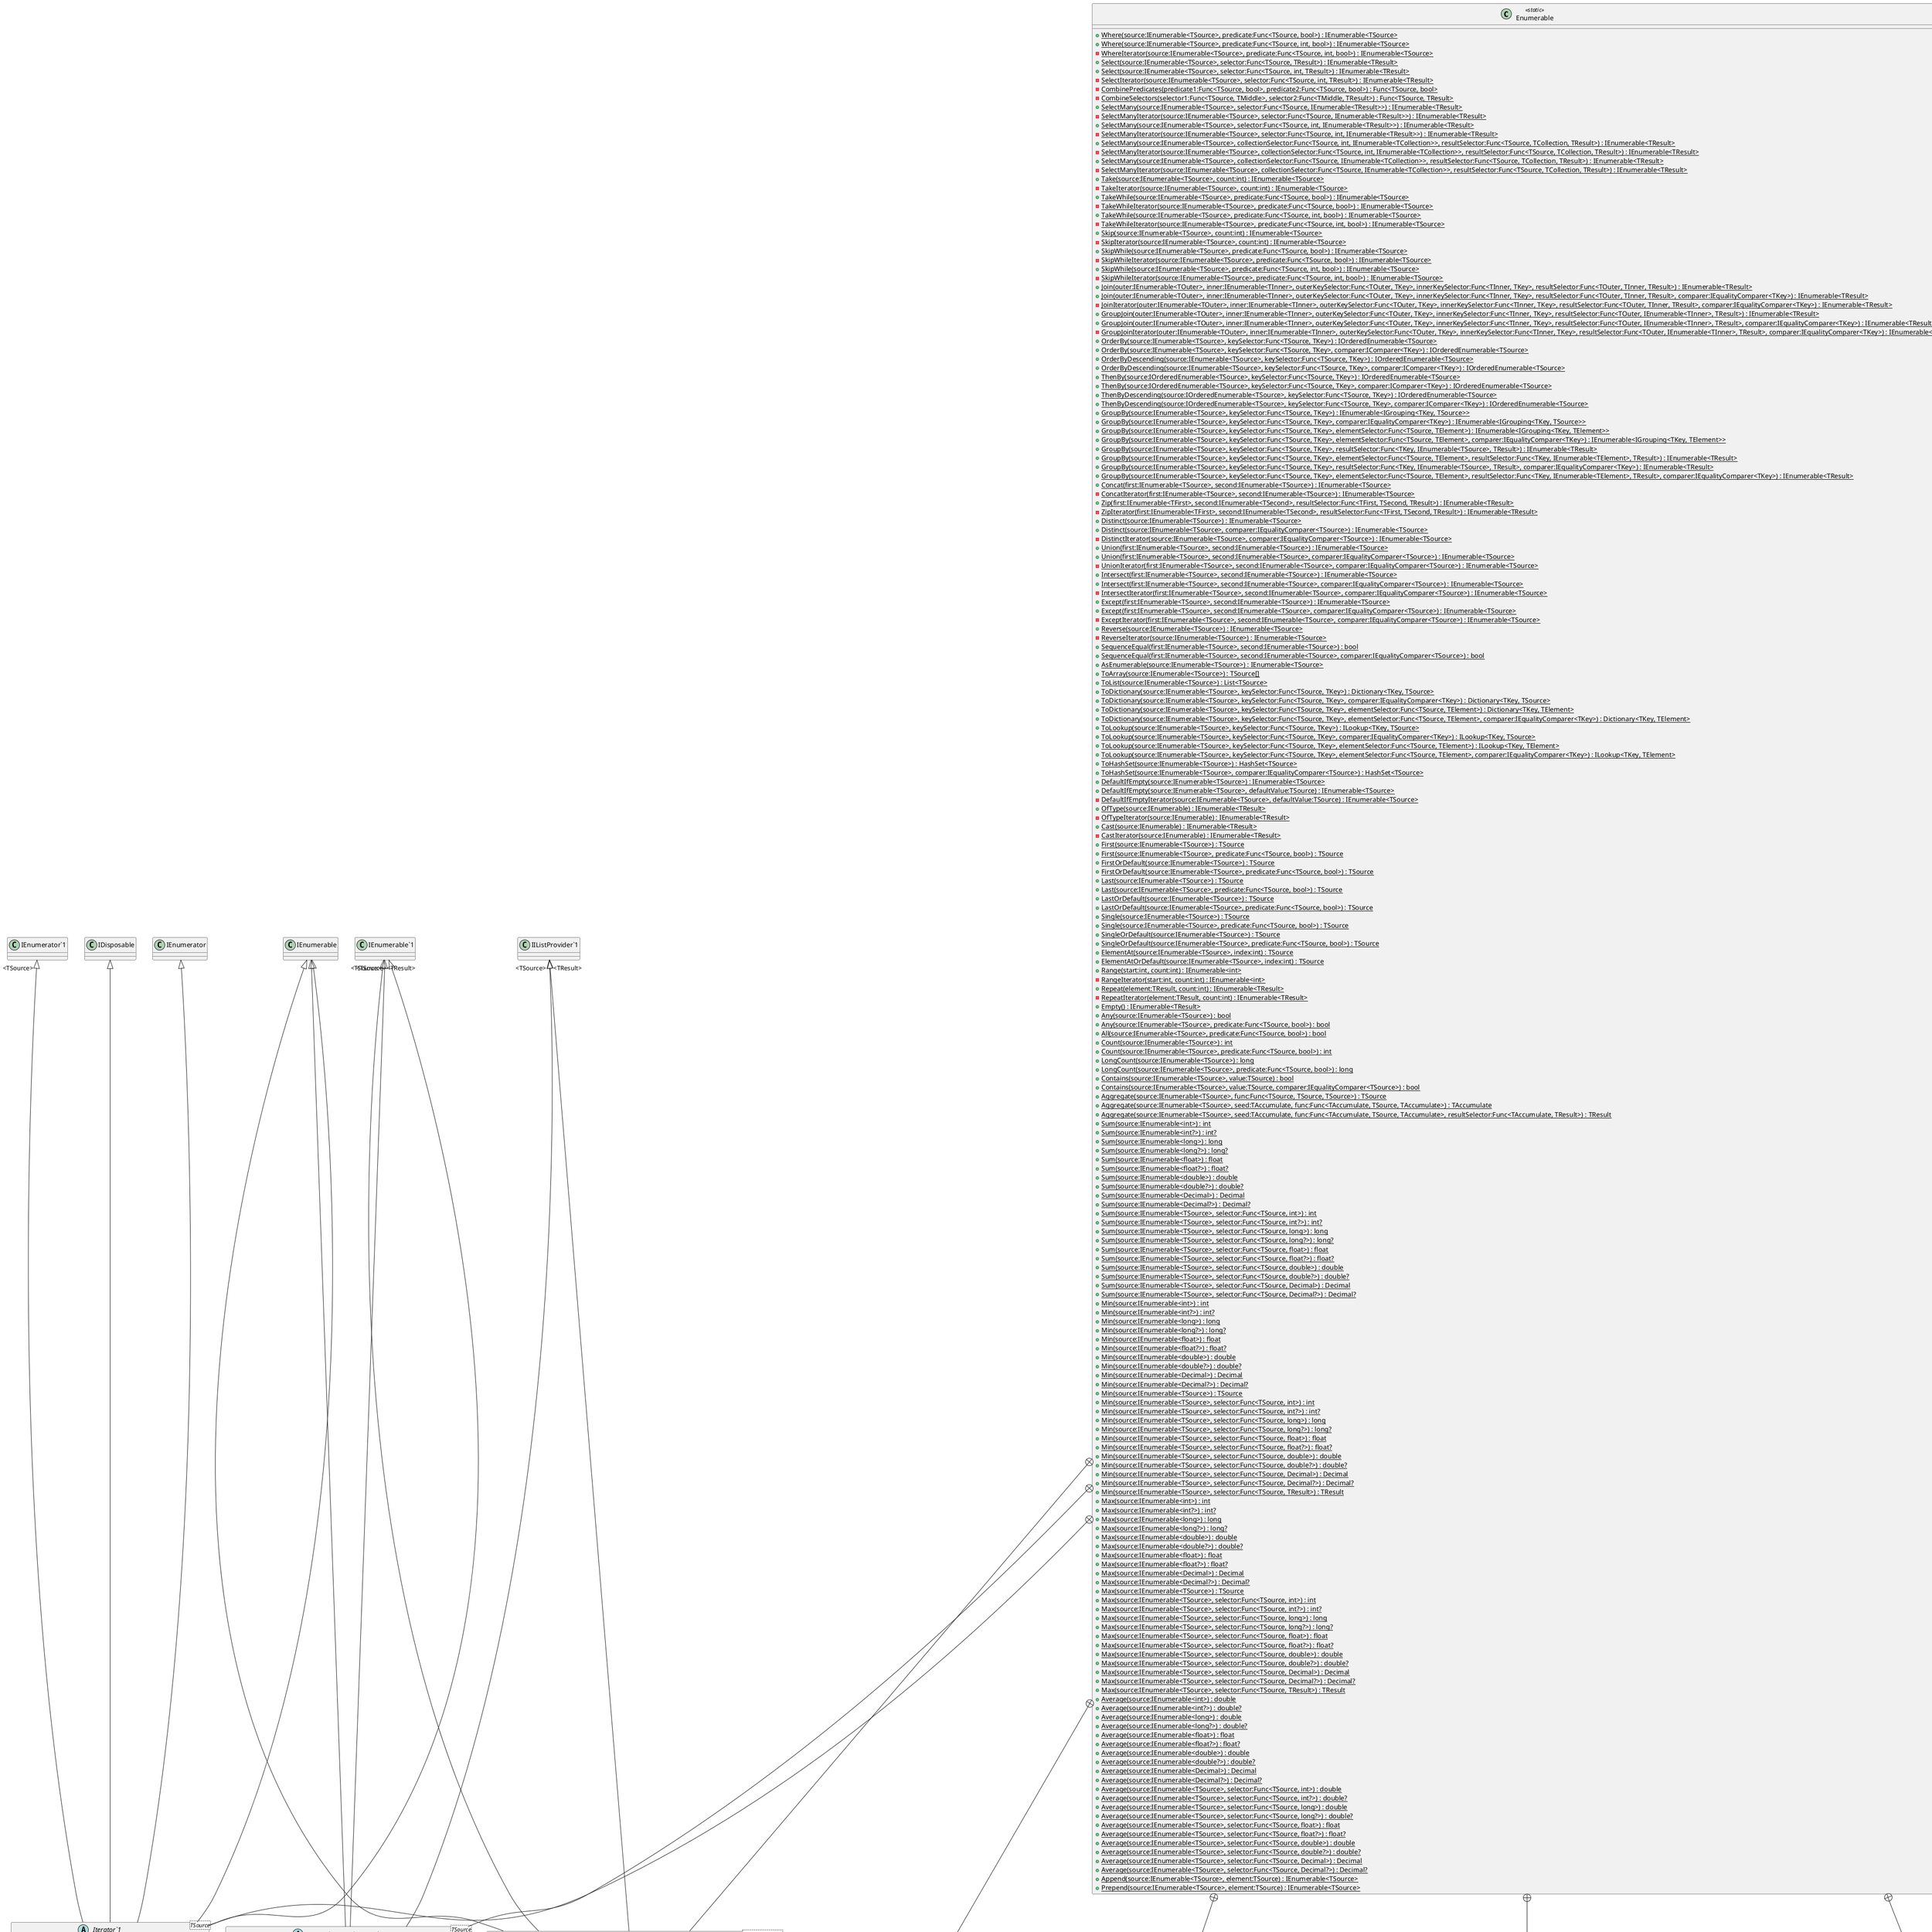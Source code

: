 @startuml
class Enumerable <<static>> {
    + {static} Where(source:IEnumerable<TSource>, predicate:Func<TSource, bool>) : IEnumerable<TSource>
    + {static} Where(source:IEnumerable<TSource>, predicate:Func<TSource, int, bool>) : IEnumerable<TSource>
    - {static} WhereIterator(source:IEnumerable<TSource>, predicate:Func<TSource, int, bool>) : IEnumerable<TSource>
    + {static} Select(source:IEnumerable<TSource>, selector:Func<TSource, TResult>) : IEnumerable<TResult>
    + {static} Select(source:IEnumerable<TSource>, selector:Func<TSource, int, TResult>) : IEnumerable<TResult>
    - {static} SelectIterator(source:IEnumerable<TSource>, selector:Func<TSource, int, TResult>) : IEnumerable<TResult>
    - {static} CombinePredicates(predicate1:Func<TSource, bool>, predicate2:Func<TSource, bool>) : Func<TSource, bool>
    - {static} CombineSelectors(selector1:Func<TSource, TMiddle>, selector2:Func<TMiddle, TResult>) : Func<TSource, TResult>
    + {static} SelectMany(source:IEnumerable<TSource>, selector:Func<TSource, IEnumerable<TResult>>) : IEnumerable<TResult>
    - {static} SelectManyIterator(source:IEnumerable<TSource>, selector:Func<TSource, IEnumerable<TResult>>) : IEnumerable<TResult>
    + {static} SelectMany(source:IEnumerable<TSource>, selector:Func<TSource, int, IEnumerable<TResult>>) : IEnumerable<TResult>
    - {static} SelectManyIterator(source:IEnumerable<TSource>, selector:Func<TSource, int, IEnumerable<TResult>>) : IEnumerable<TResult>
    + {static} SelectMany(source:IEnumerable<TSource>, collectionSelector:Func<TSource, int, IEnumerable<TCollection>>, resultSelector:Func<TSource, TCollection, TResult>) : IEnumerable<TResult>
    - {static} SelectManyIterator(source:IEnumerable<TSource>, collectionSelector:Func<TSource, int, IEnumerable<TCollection>>, resultSelector:Func<TSource, TCollection, TResult>) : IEnumerable<TResult>
    + {static} SelectMany(source:IEnumerable<TSource>, collectionSelector:Func<TSource, IEnumerable<TCollection>>, resultSelector:Func<TSource, TCollection, TResult>) : IEnumerable<TResult>
    - {static} SelectManyIterator(source:IEnumerable<TSource>, collectionSelector:Func<TSource, IEnumerable<TCollection>>, resultSelector:Func<TSource, TCollection, TResult>) : IEnumerable<TResult>
    + {static} Take(source:IEnumerable<TSource>, count:int) : IEnumerable<TSource>
    - {static} TakeIterator(source:IEnumerable<TSource>, count:int) : IEnumerable<TSource>
    + {static} TakeWhile(source:IEnumerable<TSource>, predicate:Func<TSource, bool>) : IEnumerable<TSource>
    - {static} TakeWhileIterator(source:IEnumerable<TSource>, predicate:Func<TSource, bool>) : IEnumerable<TSource>
    + {static} TakeWhile(source:IEnumerable<TSource>, predicate:Func<TSource, int, bool>) : IEnumerable<TSource>
    - {static} TakeWhileIterator(source:IEnumerable<TSource>, predicate:Func<TSource, int, bool>) : IEnumerable<TSource>
    + {static} Skip(source:IEnumerable<TSource>, count:int) : IEnumerable<TSource>
    - {static} SkipIterator(source:IEnumerable<TSource>, count:int) : IEnumerable<TSource>
    + {static} SkipWhile(source:IEnumerable<TSource>, predicate:Func<TSource, bool>) : IEnumerable<TSource>
    - {static} SkipWhileIterator(source:IEnumerable<TSource>, predicate:Func<TSource, bool>) : IEnumerable<TSource>
    + {static} SkipWhile(source:IEnumerable<TSource>, predicate:Func<TSource, int, bool>) : IEnumerable<TSource>
    - {static} SkipWhileIterator(source:IEnumerable<TSource>, predicate:Func<TSource, int, bool>) : IEnumerable<TSource>
    + {static} Join(outer:IEnumerable<TOuter>, inner:IEnumerable<TInner>, outerKeySelector:Func<TOuter, TKey>, innerKeySelector:Func<TInner, TKey>, resultSelector:Func<TOuter, TInner, TResult>) : IEnumerable<TResult>
    + {static} Join(outer:IEnumerable<TOuter>, inner:IEnumerable<TInner>, outerKeySelector:Func<TOuter, TKey>, innerKeySelector:Func<TInner, TKey>, resultSelector:Func<TOuter, TInner, TResult>, comparer:IEqualityComparer<TKey>) : IEnumerable<TResult>
    - {static} JoinIterator(outer:IEnumerable<TOuter>, inner:IEnumerable<TInner>, outerKeySelector:Func<TOuter, TKey>, innerKeySelector:Func<TInner, TKey>, resultSelector:Func<TOuter, TInner, TResult>, comparer:IEqualityComparer<TKey>) : IEnumerable<TResult>
    + {static} GroupJoin(outer:IEnumerable<TOuter>, inner:IEnumerable<TInner>, outerKeySelector:Func<TOuter, TKey>, innerKeySelector:Func<TInner, TKey>, resultSelector:Func<TOuter, IEnumerable<TInner>, TResult>) : IEnumerable<TResult>
    + {static} GroupJoin(outer:IEnumerable<TOuter>, inner:IEnumerable<TInner>, outerKeySelector:Func<TOuter, TKey>, innerKeySelector:Func<TInner, TKey>, resultSelector:Func<TOuter, IEnumerable<TInner>, TResult>, comparer:IEqualityComparer<TKey>) : IEnumerable<TResult>
    - {static} GroupJoinIterator(outer:IEnumerable<TOuter>, inner:IEnumerable<TInner>, outerKeySelector:Func<TOuter, TKey>, innerKeySelector:Func<TInner, TKey>, resultSelector:Func<TOuter, IEnumerable<TInner>, TResult>, comparer:IEqualityComparer<TKey>) : IEnumerable<TResult>
    + {static} OrderBy(source:IEnumerable<TSource>, keySelector:Func<TSource, TKey>) : IOrderedEnumerable<TSource>
    + {static} OrderBy(source:IEnumerable<TSource>, keySelector:Func<TSource, TKey>, comparer:IComparer<TKey>) : IOrderedEnumerable<TSource>
    + {static} OrderByDescending(source:IEnumerable<TSource>, keySelector:Func<TSource, TKey>) : IOrderedEnumerable<TSource>
    + {static} OrderByDescending(source:IEnumerable<TSource>, keySelector:Func<TSource, TKey>, comparer:IComparer<TKey>) : IOrderedEnumerable<TSource>
    + {static} ThenBy(source:IOrderedEnumerable<TSource>, keySelector:Func<TSource, TKey>) : IOrderedEnumerable<TSource>
    + {static} ThenBy(source:IOrderedEnumerable<TSource>, keySelector:Func<TSource, TKey>, comparer:IComparer<TKey>) : IOrderedEnumerable<TSource>
    + {static} ThenByDescending(source:IOrderedEnumerable<TSource>, keySelector:Func<TSource, TKey>) : IOrderedEnumerable<TSource>
    + {static} ThenByDescending(source:IOrderedEnumerable<TSource>, keySelector:Func<TSource, TKey>, comparer:IComparer<TKey>) : IOrderedEnumerable<TSource>
    + {static} GroupBy(source:IEnumerable<TSource>, keySelector:Func<TSource, TKey>) : IEnumerable<IGrouping<TKey, TSource>>
    + {static} GroupBy(source:IEnumerable<TSource>, keySelector:Func<TSource, TKey>, comparer:IEqualityComparer<TKey>) : IEnumerable<IGrouping<TKey, TSource>>
    + {static} GroupBy(source:IEnumerable<TSource>, keySelector:Func<TSource, TKey>, elementSelector:Func<TSource, TElement>) : IEnumerable<IGrouping<TKey, TElement>>
    + {static} GroupBy(source:IEnumerable<TSource>, keySelector:Func<TSource, TKey>, elementSelector:Func<TSource, TElement>, comparer:IEqualityComparer<TKey>) : IEnumerable<IGrouping<TKey, TElement>>
    + {static} GroupBy(source:IEnumerable<TSource>, keySelector:Func<TSource, TKey>, resultSelector:Func<TKey, IEnumerable<TSource>, TResult>) : IEnumerable<TResult>
    + {static} GroupBy(source:IEnumerable<TSource>, keySelector:Func<TSource, TKey>, elementSelector:Func<TSource, TElement>, resultSelector:Func<TKey, IEnumerable<TElement>, TResult>) : IEnumerable<TResult>
    + {static} GroupBy(source:IEnumerable<TSource>, keySelector:Func<TSource, TKey>, resultSelector:Func<TKey, IEnumerable<TSource>, TResult>, comparer:IEqualityComparer<TKey>) : IEnumerable<TResult>
    + {static} GroupBy(source:IEnumerable<TSource>, keySelector:Func<TSource, TKey>, elementSelector:Func<TSource, TElement>, resultSelector:Func<TKey, IEnumerable<TElement>, TResult>, comparer:IEqualityComparer<TKey>) : IEnumerable<TResult>
    + {static} Concat(first:IEnumerable<TSource>, second:IEnumerable<TSource>) : IEnumerable<TSource>
    - {static} ConcatIterator(first:IEnumerable<TSource>, second:IEnumerable<TSource>) : IEnumerable<TSource>
    + {static} Zip(first:IEnumerable<TFirst>, second:IEnumerable<TSecond>, resultSelector:Func<TFirst, TSecond, TResult>) : IEnumerable<TResult>
    - {static} ZipIterator(first:IEnumerable<TFirst>, second:IEnumerable<TSecond>, resultSelector:Func<TFirst, TSecond, TResult>) : IEnumerable<TResult>
    + {static} Distinct(source:IEnumerable<TSource>) : IEnumerable<TSource>
    + {static} Distinct(source:IEnumerable<TSource>, comparer:IEqualityComparer<TSource>) : IEnumerable<TSource>
    - {static} DistinctIterator(source:IEnumerable<TSource>, comparer:IEqualityComparer<TSource>) : IEnumerable<TSource>
    + {static} Union(first:IEnumerable<TSource>, second:IEnumerable<TSource>) : IEnumerable<TSource>
    + {static} Union(first:IEnumerable<TSource>, second:IEnumerable<TSource>, comparer:IEqualityComparer<TSource>) : IEnumerable<TSource>
    - {static} UnionIterator(first:IEnumerable<TSource>, second:IEnumerable<TSource>, comparer:IEqualityComparer<TSource>) : IEnumerable<TSource>
    + {static} Intersect(first:IEnumerable<TSource>, second:IEnumerable<TSource>) : IEnumerable<TSource>
    + {static} Intersect(first:IEnumerable<TSource>, second:IEnumerable<TSource>, comparer:IEqualityComparer<TSource>) : IEnumerable<TSource>
    - {static} IntersectIterator(first:IEnumerable<TSource>, second:IEnumerable<TSource>, comparer:IEqualityComparer<TSource>) : IEnumerable<TSource>
    + {static} Except(first:IEnumerable<TSource>, second:IEnumerable<TSource>) : IEnumerable<TSource>
    + {static} Except(first:IEnumerable<TSource>, second:IEnumerable<TSource>, comparer:IEqualityComparer<TSource>) : IEnumerable<TSource>
    - {static} ExceptIterator(first:IEnumerable<TSource>, second:IEnumerable<TSource>, comparer:IEqualityComparer<TSource>) : IEnumerable<TSource>
    + {static} Reverse(source:IEnumerable<TSource>) : IEnumerable<TSource>
    - {static} ReverseIterator(source:IEnumerable<TSource>) : IEnumerable<TSource>
    + {static} SequenceEqual(first:IEnumerable<TSource>, second:IEnumerable<TSource>) : bool
    + {static} SequenceEqual(first:IEnumerable<TSource>, second:IEnumerable<TSource>, comparer:IEqualityComparer<TSource>) : bool
    + {static} AsEnumerable(source:IEnumerable<TSource>) : IEnumerable<TSource>
    + {static} ToArray(source:IEnumerable<TSource>) : TSource[]
    + {static} ToList(source:IEnumerable<TSource>) : List<TSource>
    + {static} ToDictionary(source:IEnumerable<TSource>, keySelector:Func<TSource, TKey>) : Dictionary<TKey, TSource>
    + {static} ToDictionary(source:IEnumerable<TSource>, keySelector:Func<TSource, TKey>, comparer:IEqualityComparer<TKey>) : Dictionary<TKey, TSource>
    + {static} ToDictionary(source:IEnumerable<TSource>, keySelector:Func<TSource, TKey>, elementSelector:Func<TSource, TElement>) : Dictionary<TKey, TElement>
    + {static} ToDictionary(source:IEnumerable<TSource>, keySelector:Func<TSource, TKey>, elementSelector:Func<TSource, TElement>, comparer:IEqualityComparer<TKey>) : Dictionary<TKey, TElement>
    + {static} ToLookup(source:IEnumerable<TSource>, keySelector:Func<TSource, TKey>) : ILookup<TKey, TSource>
    + {static} ToLookup(source:IEnumerable<TSource>, keySelector:Func<TSource, TKey>, comparer:IEqualityComparer<TKey>) : ILookup<TKey, TSource>
    + {static} ToLookup(source:IEnumerable<TSource>, keySelector:Func<TSource, TKey>, elementSelector:Func<TSource, TElement>) : ILookup<TKey, TElement>
    + {static} ToLookup(source:IEnumerable<TSource>, keySelector:Func<TSource, TKey>, elementSelector:Func<TSource, TElement>, comparer:IEqualityComparer<TKey>) : ILookup<TKey, TElement>
    + {static} ToHashSet(source:IEnumerable<TSource>) : HashSet<TSource>
    + {static} ToHashSet(source:IEnumerable<TSource>, comparer:IEqualityComparer<TSource>) : HashSet<TSource>
    + {static} DefaultIfEmpty(source:IEnumerable<TSource>) : IEnumerable<TSource>
    + {static} DefaultIfEmpty(source:IEnumerable<TSource>, defaultValue:TSource) : IEnumerable<TSource>
    - {static} DefaultIfEmptyIterator(source:IEnumerable<TSource>, defaultValue:TSource) : IEnumerable<TSource>
    + {static} OfType(source:IEnumerable) : IEnumerable<TResult>
    - {static} OfTypeIterator(source:IEnumerable) : IEnumerable<TResult>
    + {static} Cast(source:IEnumerable) : IEnumerable<TResult>
    - {static} CastIterator(source:IEnumerable) : IEnumerable<TResult>
    + {static} First(source:IEnumerable<TSource>) : TSource
    + {static} First(source:IEnumerable<TSource>, predicate:Func<TSource, bool>) : TSource
    + {static} FirstOrDefault(source:IEnumerable<TSource>) : TSource
    + {static} FirstOrDefault(source:IEnumerable<TSource>, predicate:Func<TSource, bool>) : TSource
    + {static} Last(source:IEnumerable<TSource>) : TSource
    + {static} Last(source:IEnumerable<TSource>, predicate:Func<TSource, bool>) : TSource
    + {static} LastOrDefault(source:IEnumerable<TSource>) : TSource
    + {static} LastOrDefault(source:IEnumerable<TSource>, predicate:Func<TSource, bool>) : TSource
    + {static} Single(source:IEnumerable<TSource>) : TSource
    + {static} Single(source:IEnumerable<TSource>, predicate:Func<TSource, bool>) : TSource
    + {static} SingleOrDefault(source:IEnumerable<TSource>) : TSource
    + {static} SingleOrDefault(source:IEnumerable<TSource>, predicate:Func<TSource, bool>) : TSource
    + {static} ElementAt(source:IEnumerable<TSource>, index:int) : TSource
    + {static} ElementAtOrDefault(source:IEnumerable<TSource>, index:int) : TSource
    + {static} Range(start:int, count:int) : IEnumerable<int>
    - {static} RangeIterator(start:int, count:int) : IEnumerable<int>
    + {static} Repeat(element:TResult, count:int) : IEnumerable<TResult>
    - {static} RepeatIterator(element:TResult, count:int) : IEnumerable<TResult>
    + {static} Empty() : IEnumerable<TResult>
    + {static} Any(source:IEnumerable<TSource>) : bool
    + {static} Any(source:IEnumerable<TSource>, predicate:Func<TSource, bool>) : bool
    + {static} All(source:IEnumerable<TSource>, predicate:Func<TSource, bool>) : bool
    + {static} Count(source:IEnumerable<TSource>) : int
    + {static} Count(source:IEnumerable<TSource>, predicate:Func<TSource, bool>) : int
    + {static} LongCount(source:IEnumerable<TSource>) : long
    + {static} LongCount(source:IEnumerable<TSource>, predicate:Func<TSource, bool>) : long
    + {static} Contains(source:IEnumerable<TSource>, value:TSource) : bool
    + {static} Contains(source:IEnumerable<TSource>, value:TSource, comparer:IEqualityComparer<TSource>) : bool
    + {static} Aggregate(source:IEnumerable<TSource>, func:Func<TSource, TSource, TSource>) : TSource
    + {static} Aggregate(source:IEnumerable<TSource>, seed:TAccumulate, func:Func<TAccumulate, TSource, TAccumulate>) : TAccumulate
    + {static} Aggregate(source:IEnumerable<TSource>, seed:TAccumulate, func:Func<TAccumulate, TSource, TAccumulate>, resultSelector:Func<TAccumulate, TResult>) : TResult
    + {static} Sum(source:IEnumerable<int>) : int
    + {static} Sum(source:IEnumerable<int?>) : int?
    + {static} Sum(source:IEnumerable<long>) : long
    + {static} Sum(source:IEnumerable<long?>) : long?
    + {static} Sum(source:IEnumerable<float>) : float
    + {static} Sum(source:IEnumerable<float?>) : float?
    + {static} Sum(source:IEnumerable<double>) : double
    + {static} Sum(source:IEnumerable<double?>) : double?
    + {static} Sum(source:IEnumerable<Decimal>) : Decimal
    + {static} Sum(source:IEnumerable<Decimal?>) : Decimal?
    + {static} Sum(source:IEnumerable<TSource>, selector:Func<TSource, int>) : int
    + {static} Sum(source:IEnumerable<TSource>, selector:Func<TSource, int?>) : int?
    + {static} Sum(source:IEnumerable<TSource>, selector:Func<TSource, long>) : long
    + {static} Sum(source:IEnumerable<TSource>, selector:Func<TSource, long?>) : long?
    + {static} Sum(source:IEnumerable<TSource>, selector:Func<TSource, float>) : float
    + {static} Sum(source:IEnumerable<TSource>, selector:Func<TSource, float?>) : float?
    + {static} Sum(source:IEnumerable<TSource>, selector:Func<TSource, double>) : double
    + {static} Sum(source:IEnumerable<TSource>, selector:Func<TSource, double?>) : double?
    + {static} Sum(source:IEnumerable<TSource>, selector:Func<TSource, Decimal>) : Decimal
    + {static} Sum(source:IEnumerable<TSource>, selector:Func<TSource, Decimal?>) : Decimal?
    + {static} Min(source:IEnumerable<int>) : int
    + {static} Min(source:IEnumerable<int?>) : int?
    + {static} Min(source:IEnumerable<long>) : long
    + {static} Min(source:IEnumerable<long?>) : long?
    + {static} Min(source:IEnumerable<float>) : float
    + {static} Min(source:IEnumerable<float?>) : float?
    + {static} Min(source:IEnumerable<double>) : double
    + {static} Min(source:IEnumerable<double?>) : double?
    + {static} Min(source:IEnumerable<Decimal>) : Decimal
    + {static} Min(source:IEnumerable<Decimal?>) : Decimal?
    + {static} Min(source:IEnumerable<TSource>) : TSource
    + {static} Min(source:IEnumerable<TSource>, selector:Func<TSource, int>) : int
    + {static} Min(source:IEnumerable<TSource>, selector:Func<TSource, int?>) : int?
    + {static} Min(source:IEnumerable<TSource>, selector:Func<TSource, long>) : long
    + {static} Min(source:IEnumerable<TSource>, selector:Func<TSource, long?>) : long?
    + {static} Min(source:IEnumerable<TSource>, selector:Func<TSource, float>) : float
    + {static} Min(source:IEnumerable<TSource>, selector:Func<TSource, float?>) : float?
    + {static} Min(source:IEnumerable<TSource>, selector:Func<TSource, double>) : double
    + {static} Min(source:IEnumerable<TSource>, selector:Func<TSource, double?>) : double?
    + {static} Min(source:IEnumerable<TSource>, selector:Func<TSource, Decimal>) : Decimal
    + {static} Min(source:IEnumerable<TSource>, selector:Func<TSource, Decimal?>) : Decimal?
    + {static} Min(source:IEnumerable<TSource>, selector:Func<TSource, TResult>) : TResult
    + {static} Max(source:IEnumerable<int>) : int
    + {static} Max(source:IEnumerable<int?>) : int?
    + {static} Max(source:IEnumerable<long>) : long
    + {static} Max(source:IEnumerable<long?>) : long?
    + {static} Max(source:IEnumerable<double>) : double
    + {static} Max(source:IEnumerable<double?>) : double?
    + {static} Max(source:IEnumerable<float>) : float
    + {static} Max(source:IEnumerable<float?>) : float?
    + {static} Max(source:IEnumerable<Decimal>) : Decimal
    + {static} Max(source:IEnumerable<Decimal?>) : Decimal?
    + {static} Max(source:IEnumerable<TSource>) : TSource
    + {static} Max(source:IEnumerable<TSource>, selector:Func<TSource, int>) : int
    + {static} Max(source:IEnumerable<TSource>, selector:Func<TSource, int?>) : int?
    + {static} Max(source:IEnumerable<TSource>, selector:Func<TSource, long>) : long
    + {static} Max(source:IEnumerable<TSource>, selector:Func<TSource, long?>) : long?
    + {static} Max(source:IEnumerable<TSource>, selector:Func<TSource, float>) : float
    + {static} Max(source:IEnumerable<TSource>, selector:Func<TSource, float?>) : float?
    + {static} Max(source:IEnumerable<TSource>, selector:Func<TSource, double>) : double
    + {static} Max(source:IEnumerable<TSource>, selector:Func<TSource, double?>) : double?
    + {static} Max(source:IEnumerable<TSource>, selector:Func<TSource, Decimal>) : Decimal
    + {static} Max(source:IEnumerable<TSource>, selector:Func<TSource, Decimal?>) : Decimal?
    + {static} Max(source:IEnumerable<TSource>, selector:Func<TSource, TResult>) : TResult
    + {static} Average(source:IEnumerable<int>) : double
    + {static} Average(source:IEnumerable<int?>) : double?
    + {static} Average(source:IEnumerable<long>) : double
    + {static} Average(source:IEnumerable<long?>) : double?
    + {static} Average(source:IEnumerable<float>) : float
    + {static} Average(source:IEnumerable<float?>) : float?
    + {static} Average(source:IEnumerable<double>) : double
    + {static} Average(source:IEnumerable<double?>) : double?
    + {static} Average(source:IEnumerable<Decimal>) : Decimal
    + {static} Average(source:IEnumerable<Decimal?>) : Decimal?
    + {static} Average(source:IEnumerable<TSource>, selector:Func<TSource, int>) : double
    + {static} Average(source:IEnumerable<TSource>, selector:Func<TSource, int?>) : double?
    + {static} Average(source:IEnumerable<TSource>, selector:Func<TSource, long>) : double
    + {static} Average(source:IEnumerable<TSource>, selector:Func<TSource, long?>) : double?
    + {static} Average(source:IEnumerable<TSource>, selector:Func<TSource, float>) : float
    + {static} Average(source:IEnumerable<TSource>, selector:Func<TSource, float?>) : float?
    + {static} Average(source:IEnumerable<TSource>, selector:Func<TSource, double>) : double
    + {static} Average(source:IEnumerable<TSource>, selector:Func<TSource, double?>) : double?
    + {static} Average(source:IEnumerable<TSource>, selector:Func<TSource, Decimal>) : Decimal
    + {static} Average(source:IEnumerable<TSource>, selector:Func<TSource, Decimal?>) : Decimal?
    + {static} Append(source:IEnumerable<TSource>, element:TSource) : IEnumerable<TSource>
    + {static} Prepend(source:IEnumerable<TSource>, element:TSource) : IEnumerable<TSource>
}
abstract class "Iterator`1"<TSource> {
    - threadId : int
    <<internal>> state : int
    <<internal>> current : TSource
    + Iterator()
    + Current : TSource <<get>>
    + {abstract} Clone() : Enumerable.Iterator<TSource>
    + <<virtual>> Dispose() : void
    + GetEnumerator() : IEnumerator<TSource>
    + {abstract} MoveNext() : bool
    + {abstract} Select(selector:Func<TSource, TResult>) : IEnumerable<TResult>
    + {abstract} Where(predicate:Func<TSource, bool>) : IEnumerable<TSource>
    Current : object <<get>>
    GetEnumerator() : IEnumerator
    Reset() : void
}
class "WhereEnumerableIterator`1"<TSource> {
    - source : IEnumerable<TSource>
    - predicate : Func<TSource, bool>
    - enumerator : IEnumerator<TSource>
    + WhereEnumerableIterator(source:IEnumerable<TSource>, predicate:Func<TSource, bool>)
    + <<override>> Clone() : Enumerable.Iterator<TSource>
    + <<override>> Dispose() : void
    + <<override>> MoveNext() : bool
    + <<override>> Select(selector:Func<TSource, TResult>) : IEnumerable<TResult>
    + <<override>> Where(predicate:Func<TSource, bool>) : IEnumerable<TSource>
}
class "WhereArrayIterator`1"<TSource> {
    - source : TSource[]
    - predicate : Func<TSource, bool>
    - index : int
    + WhereArrayIterator(source:TSource[], predicate:Func<TSource, bool>)
    + <<override>> Clone() : Enumerable.Iterator<TSource>
    + <<override>> MoveNext() : bool
    + <<override>> Select(selector:Func<TSource, TResult>) : IEnumerable<TResult>
    + <<override>> Where(predicate:Func<TSource, bool>) : IEnumerable<TSource>
}
class "WhereListIterator`1"<TSource> {
    - source : List<TSource>
    - predicate : Func<TSource, bool>
    - enumerator : List<TSource>.Enumerator
    + WhereListIterator(source:List<TSource>, predicate:Func<TSource, bool>)
    + <<override>> Clone() : Enumerable.Iterator<TSource>
    + <<override>> MoveNext() : bool
    + <<override>> Select(selector:Func<TSource, TResult>) : IEnumerable<TResult>
    + <<override>> Where(predicate:Func<TSource, bool>) : IEnumerable<TSource>
}
class "SelectEnumerableIterator`2"<TSource,TResult> {
    - <<readonly>> _source : IEnumerable<TSource>
    - <<readonly>> _selector : Func<TSource, TResult>
    - _enumerator : IEnumerator<TSource>
    + SelectEnumerableIterator(source:IEnumerable<TSource>, selector:Func<TSource, TResult>)
    + <<override>> Clone() : Enumerable.Iterator<TResult>
    + <<override>> Dispose() : void
    + <<override>> MoveNext() : bool
    + <<override>> Select(selector:Func<TResult, TResult2>) : IEnumerable<TResult2>
    + <<override>> Where(predicate:Func<TResult, bool>) : IEnumerable<TResult>
    + ToArray() : TResult[]
    + ToList() : List<TResult>
    + GetCount(onlyIfCheap:bool) : int
}
class "WhereSelectEnumerableIterator`2"<TSource,TResult> {
    - source : IEnumerable<TSource>
    - predicate : Func<TSource, bool>
    - selector : Func<TSource, TResult>
    - enumerator : IEnumerator<TSource>
    + WhereSelectEnumerableIterator(source:IEnumerable<TSource>, predicate:Func<TSource, bool>, selector:Func<TSource, TResult>)
    + <<override>> Clone() : Enumerable.Iterator<TResult>
    + <<override>> Dispose() : void
    + <<override>> MoveNext() : bool
    + <<override>> Select(selector:Func<TResult, TResult2>) : IEnumerable<TResult2>
    + <<override>> Where(predicate:Func<TResult, bool>) : IEnumerable<TResult>
}
class "WhereSelectArrayIterator`2"<TSource,TResult> {
    - source : TSource[]
    - predicate : Func<TSource, bool>
    - selector : Func<TSource, TResult>
    - index : int
    + WhereSelectArrayIterator(source:TSource[], predicate:Func<TSource, bool>, selector:Func<TSource, TResult>)
    + <<override>> Clone() : Enumerable.Iterator<TResult>
    + <<override>> MoveNext() : bool
    + <<override>> Select(selector:Func<TResult, TResult2>) : IEnumerable<TResult2>
    + <<override>> Where(predicate:Func<TResult, bool>) : IEnumerable<TResult>
}
class "WhereSelectListIterator`2"<TSource,TResult> {
    - source : List<TSource>
    - predicate : Func<TSource, bool>
    - selector : Func<TSource, TResult>
    - enumerator : List<TSource>.Enumerator
    + WhereSelectListIterator(source:List<TSource>, predicate:Func<TSource, bool>, selector:Func<TSource, TResult>)
    + <<override>> Clone() : Enumerable.Iterator<TResult>
    + <<override>> MoveNext() : bool
    + <<override>> Select(selector:Func<TResult, TResult2>) : IEnumerable<TResult2>
    + <<override>> Where(predicate:Func<TResult, bool>) : IEnumerable<TResult>
}
abstract class "AppendPrependIterator`1"<TSource> {
    # <<readonly>> _source : IEnumerable<TSource>
    # enumerator : IEnumerator<TSource>
    # AppendPrependIterator(source:IEnumerable<TSource>)
    # GetSourceEnumerator() : void
    + {abstract} Append(item:TSource) : Enumerable.AppendPrependIterator<TSource>
    + {abstract} Prepend(item:TSource) : Enumerable.AppendPrependIterator<TSource>
    # LoadFromEnumerator() : bool
    + <<override>> Dispose() : void
    + <<override>> Select(selector:Func<TSource, TResult>) : IEnumerable<TResult>
    + <<override>> Where(predicate:Func<TSource, bool>) : IEnumerable<TSource>
    + {abstract} ToArray() : TSource[]
    + {abstract} ToList() : List<TSource>
    + {abstract} GetCount(onlyIfCheap:bool) : int
}
class "AppendPrepend1Iterator`1"<TSource> {
    - <<readonly>> _item : TSource
    - <<readonly>> _appending : bool
    + AppendPrepend1Iterator(source:IEnumerable<TSource>, item:TSource, appending:bool)
    + <<override>> Clone() : Enumerable.Iterator<TSource>
    + <<override>> MoveNext() : bool
    + <<override>> Append(item:TSource) : Enumerable.AppendPrependIterator<TSource>
    + <<override>> Prepend(item:TSource) : Enumerable.AppendPrependIterator<TSource>
    - LazyToArray() : TSource[]
    + <<override>> ToArray() : TSource[]
    + <<override>> ToList() : List<TSource>
    + <<override>> GetCount(onlyIfCheap:bool) : int
}
class "AppendPrependN`1"<TSource> {
    - <<readonly>> _prepended : SingleLinkedNode<TSource>
    - <<readonly>> _appended : SingleLinkedNode<TSource>
    - <<readonly>> _prependCount : int
    - <<readonly>> _appendCount : int
    - _node : SingleLinkedNode<TSource>
    + AppendPrependN(source:IEnumerable<TSource>, prepended:SingleLinkedNode<TSource>, appended:SingleLinkedNode<TSource>, prependCount:int, appendCount:int)
    + <<override>> Clone() : Enumerable.Iterator<TSource>
    + <<override>> MoveNext() : bool
    + <<override>> Append(item:TSource) : Enumerable.AppendPrependIterator<TSource>
    + <<override>> Prepend(item:TSource) : Enumerable.AppendPrependIterator<TSource>
    - LazyToArray() : TSource[]
    + <<override>> ToArray() : TSource[]
    + <<override>> ToList() : List<TSource>
    + <<override>> GetCount(onlyIfCheap:bool) : int
}
Enumerable +-- "Iterator`1"
"IEnumerable`1" "<TSource>" <|-- "Iterator`1"
IEnumerable <|-- "Iterator`1"
"IEnumerator`1" "<TSource>" <|-- "Iterator`1"
IDisposable <|-- "Iterator`1"
IEnumerator <|-- "Iterator`1"
Enumerable +-- "WhereEnumerableIterator`1"
Enumerable +-- "WhereArrayIterator`1"
Enumerable +-- "WhereListIterator`1"
Enumerable +-- "SelectEnumerableIterator`2"
"IIListProvider`1" "<TResult>" <|-- "SelectEnumerableIterator`2"
"IEnumerable`1" "<TResult>" <|-- "SelectEnumerableIterator`2"
IEnumerable <|-- "SelectEnumerableIterator`2"
Enumerable +-- "WhereSelectEnumerableIterator`2"
Enumerable +-- "WhereSelectArrayIterator`2"
Enumerable +-- "WhereSelectListIterator`2"
Enumerable +-- "AppendPrependIterator`1"
"IIListProvider`1" "<TSource>" <|-- "AppendPrependIterator`1"
"IEnumerable`1" "<TSource>" <|-- "AppendPrependIterator`1"
IEnumerable <|-- "AppendPrependIterator`1"
Enumerable +-- "AppendPrepend1Iterator`1"
Enumerable +-- "AppendPrependN`1"
@enduml
